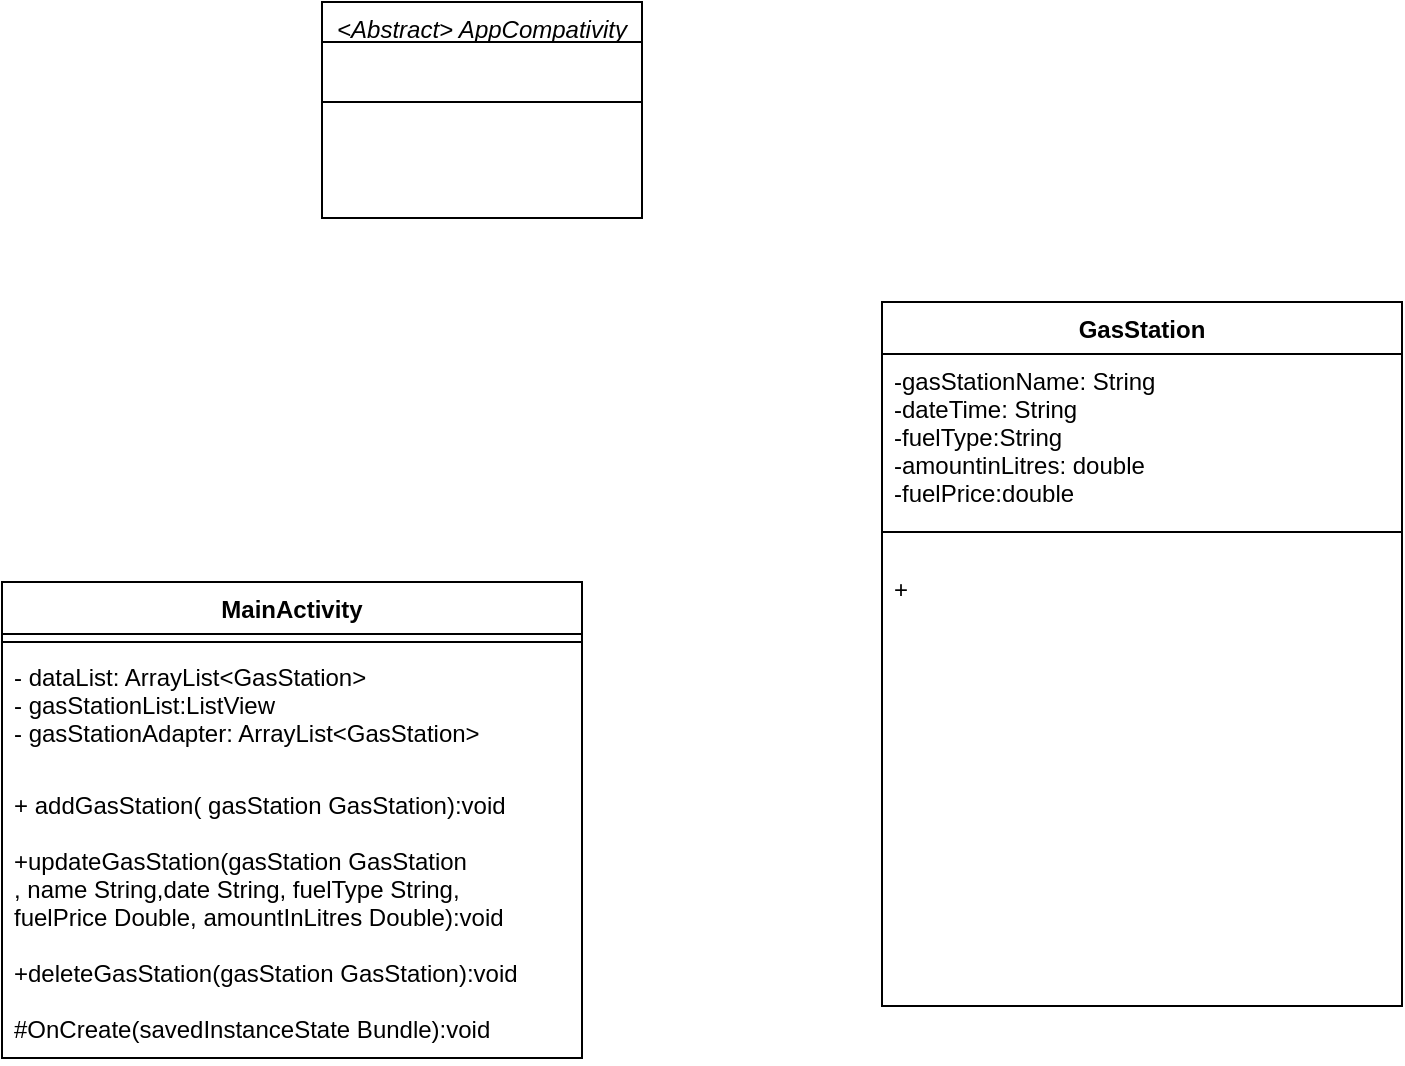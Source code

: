 <mxfile version="20.8.16" type="github">
  <diagram id="C5RBs43oDa-KdzZeNtuy" name="Page-1">
    <mxGraphModel dx="1194" dy="766" grid="1" gridSize="10" guides="1" tooltips="1" connect="1" arrows="1" fold="1" page="1" pageScale="1" pageWidth="827" pageHeight="1169" math="0" shadow="0">
      <root>
        <mxCell id="WIyWlLk6GJQsqaUBKTNV-0" />
        <mxCell id="WIyWlLk6GJQsqaUBKTNV-1" parent="WIyWlLk6GJQsqaUBKTNV-0" />
        <mxCell id="zkfFHV4jXpPFQw0GAbJ--0" value="&lt;Abstract&gt; AppCompativity" style="swimlane;fontStyle=2;align=center;verticalAlign=top;childLayout=stackLayout;horizontal=1;startSize=20;horizontalStack=0;resizeParent=1;resizeLast=0;collapsible=1;marginBottom=0;rounded=0;shadow=0;strokeWidth=1;" parent="WIyWlLk6GJQsqaUBKTNV-1" vertex="1">
          <mxGeometry x="220" y="150" width="160" height="108" as="geometry">
            <mxRectangle x="230" y="140" width="160" height="26" as="alternateBounds" />
          </mxGeometry>
        </mxCell>
        <mxCell id="zkfFHV4jXpPFQw0GAbJ--4" value="" style="line;html=1;strokeWidth=1;align=left;verticalAlign=middle;spacingTop=-1;spacingLeft=3;spacingRight=3;rotatable=0;labelPosition=right;points=[];portConstraint=eastwest;" parent="zkfFHV4jXpPFQw0GAbJ--0" vertex="1">
          <mxGeometry y="20" width="160" height="60" as="geometry" />
        </mxCell>
        <mxCell id="mYB9eSgGi7vmk8bNP6sI-0" value="MainActivity" style="swimlane;fontStyle=1;align=center;verticalAlign=top;childLayout=stackLayout;horizontal=1;startSize=26;horizontalStack=0;resizeParent=1;resizeParentMax=0;resizeLast=0;collapsible=1;marginBottom=0;" vertex="1" parent="WIyWlLk6GJQsqaUBKTNV-1">
          <mxGeometry x="60" y="440" width="290" height="238" as="geometry" />
        </mxCell>
        <mxCell id="mYB9eSgGi7vmk8bNP6sI-2" value="" style="line;strokeWidth=1;fillColor=none;align=left;verticalAlign=middle;spacingTop=-1;spacingLeft=3;spacingRight=3;rotatable=0;labelPosition=right;points=[];portConstraint=eastwest;strokeColor=inherit;" vertex="1" parent="mYB9eSgGi7vmk8bNP6sI-0">
          <mxGeometry y="26" width="290" height="8" as="geometry" />
        </mxCell>
        <mxCell id="mYB9eSgGi7vmk8bNP6sI-1" value="- dataList: ArrayList&lt;GasStation&gt;&#xa;- gasStationList:ListView    &#xa;- gasStationAdapter: ArrayList&lt;GasStation&gt;&#xa;&#xa;" style="text;strokeColor=none;fillColor=none;align=left;verticalAlign=top;spacingLeft=4;spacingRight=4;overflow=hidden;rotatable=0;points=[[0,0.5],[1,0.5]];portConstraint=eastwest;" vertex="1" parent="mYB9eSgGi7vmk8bNP6sI-0">
          <mxGeometry y="34" width="290" height="64" as="geometry" />
        </mxCell>
        <mxCell id="mYB9eSgGi7vmk8bNP6sI-3" value="+ addGasStation( gasStation GasStation):void&#xa;&#xa;+updateGasStation(gasStation GasStation&#xa;, name String,date String, fuelType String, &#xa;fuelPrice Double, amountInLitres Double):void&#xa;&#xa;+deleteGasStation(gasStation GasStation):void&#xa;&#xa;#OnCreate(savedInstanceState Bundle):void&#xa;" style="text;strokeColor=none;fillColor=none;align=left;verticalAlign=top;spacingLeft=4;spacingRight=4;overflow=hidden;rotatable=0;points=[[0,0.5],[1,0.5]];portConstraint=eastwest;" vertex="1" parent="mYB9eSgGi7vmk8bNP6sI-0">
          <mxGeometry y="98" width="290" height="140" as="geometry" />
        </mxCell>
        <mxCell id="mYB9eSgGi7vmk8bNP6sI-5" value="GasStation" style="swimlane;fontStyle=1;align=center;verticalAlign=top;childLayout=stackLayout;horizontal=1;startSize=26;horizontalStack=0;resizeParent=1;resizeParentMax=0;resizeLast=0;collapsible=1;marginBottom=0;" vertex="1" parent="WIyWlLk6GJQsqaUBKTNV-1">
          <mxGeometry x="500" y="300" width="260" height="352" as="geometry" />
        </mxCell>
        <mxCell id="mYB9eSgGi7vmk8bNP6sI-6" value="-gasStationName: String&#xa;-dateTime: String&#xa;-fuelType:String&#xa;-amountinLitres: double&#xa;-fuelPrice:double&#xa;&#xa;&#xa;&#xa;&#xa;&#xa;&#xa;&#xa;&#xa;&#xa;&#xa;&#xa;" style="text;strokeColor=none;fillColor=none;align=left;verticalAlign=top;spacingLeft=4;spacingRight=4;overflow=hidden;rotatable=0;points=[[0,0.5],[1,0.5]];portConstraint=eastwest;" vertex="1" parent="mYB9eSgGi7vmk8bNP6sI-5">
          <mxGeometry y="26" width="260" height="74" as="geometry" />
        </mxCell>
        <mxCell id="mYB9eSgGi7vmk8bNP6sI-7" value="" style="line;strokeWidth=1;fillColor=none;align=left;verticalAlign=middle;spacingTop=-1;spacingLeft=3;spacingRight=3;rotatable=0;labelPosition=right;points=[];portConstraint=eastwest;strokeColor=inherit;" vertex="1" parent="mYB9eSgGi7vmk8bNP6sI-5">
          <mxGeometry y="100" width="260" height="30" as="geometry" />
        </mxCell>
        <mxCell id="mYB9eSgGi7vmk8bNP6sI-8" value="+" style="text;strokeColor=none;fillColor=none;align=left;verticalAlign=top;spacingLeft=4;spacingRight=4;overflow=hidden;rotatable=0;points=[[0,0.5],[1,0.5]];portConstraint=eastwest;" vertex="1" parent="mYB9eSgGi7vmk8bNP6sI-5">
          <mxGeometry y="130" width="260" height="222" as="geometry" />
        </mxCell>
      </root>
    </mxGraphModel>
  </diagram>
</mxfile>
